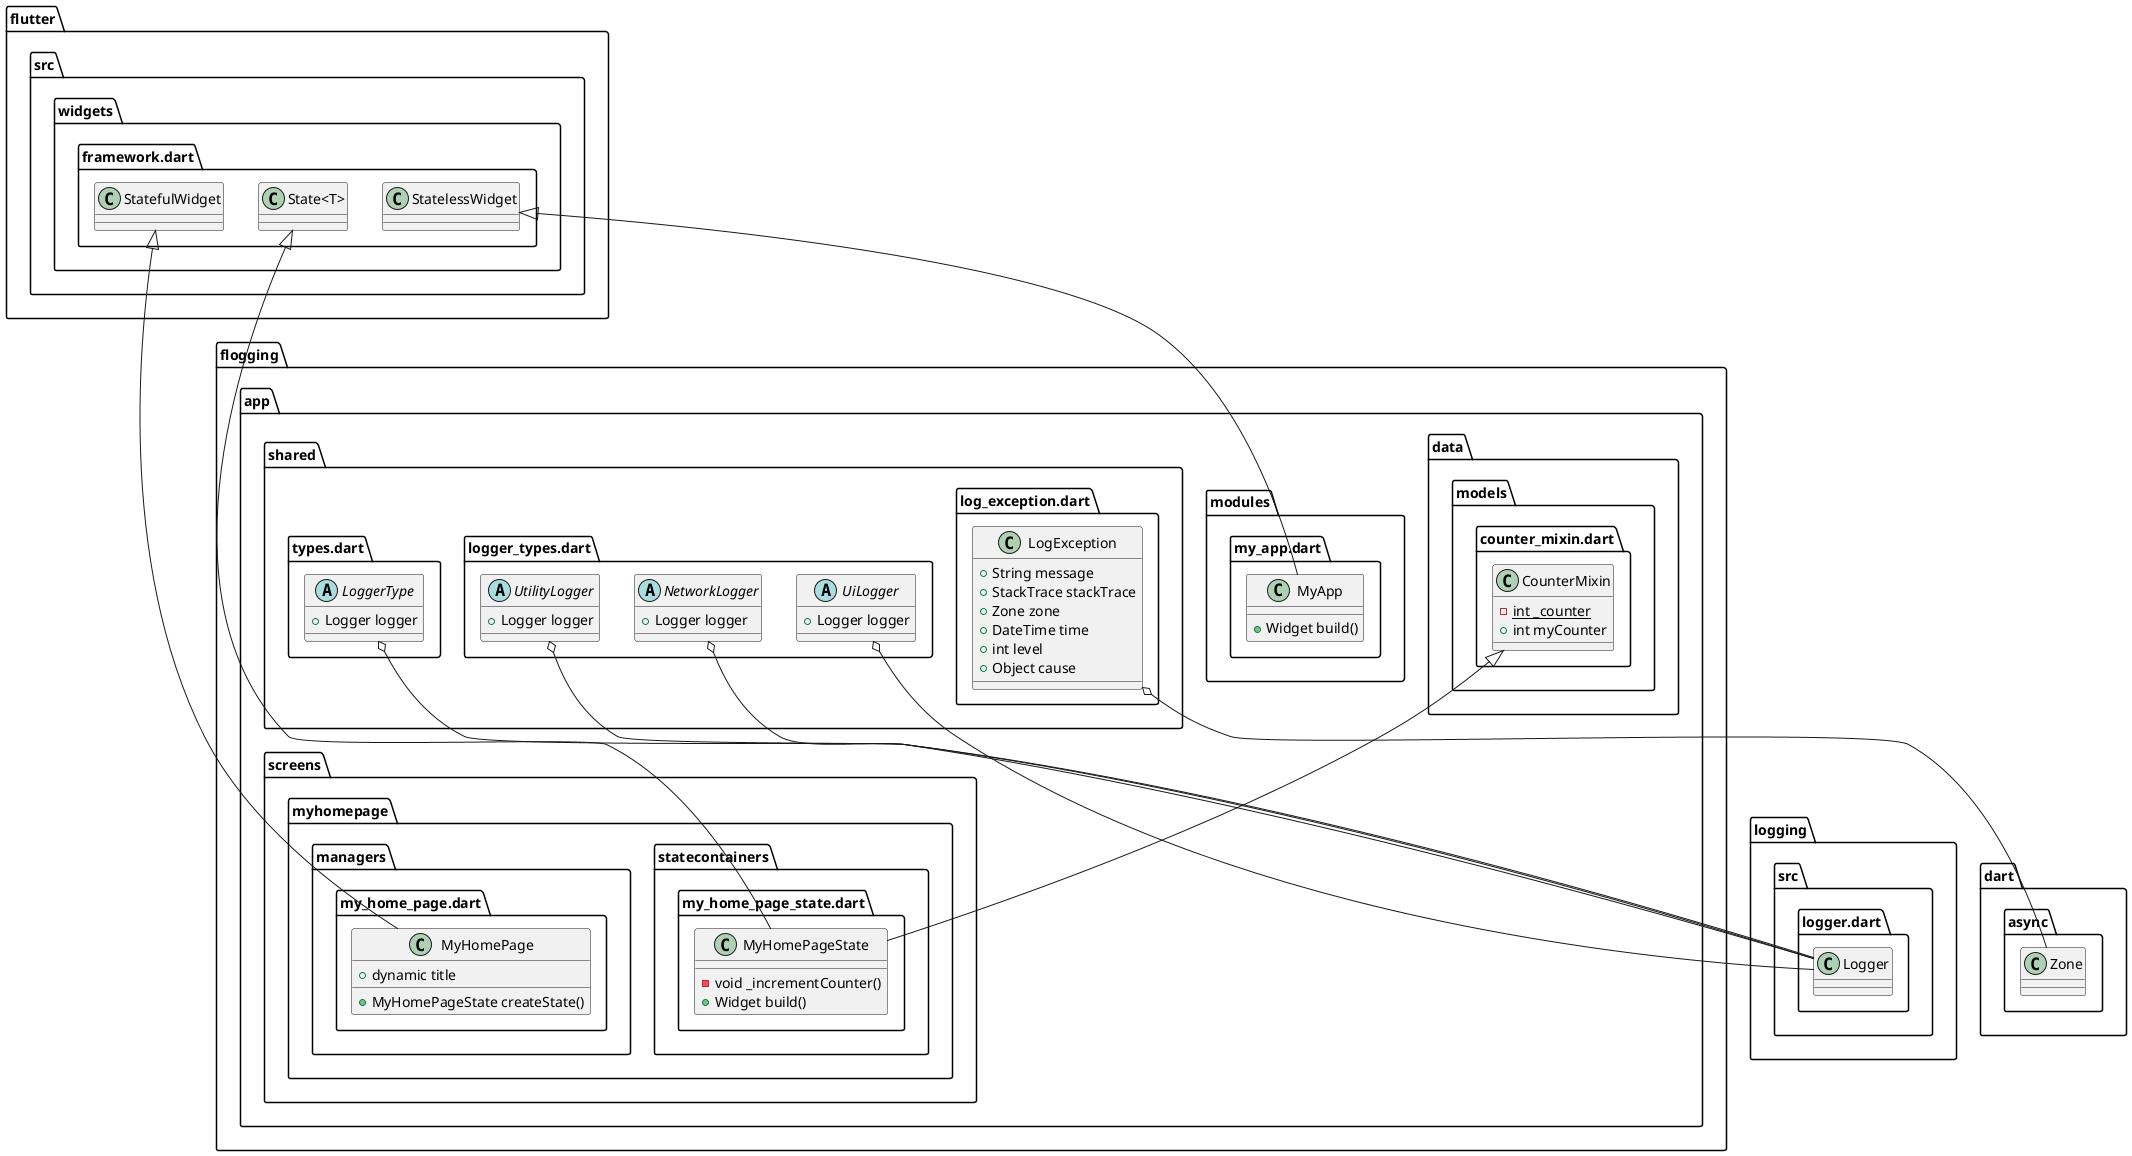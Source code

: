 @startuml
set namespaceSeparator ::

class "flogging::app::data::models::counter_mixin.dart::CounterMixin" {
  {static} -int _counter
  +int myCounter
}

class "flogging::app::modules::my_app.dart::MyApp" {
  +Widget build()
}

"flutter::src::widgets::framework.dart::StatelessWidget" <|-- "flogging::app::modules::my_app.dart::MyApp"

class "flogging::app::screens::myhomepage::managers::my_home_page.dart::MyHomePage" {
  +dynamic title
  +MyHomePageState createState()
}

"flutter::src::widgets::framework.dart::StatefulWidget" <|-- "flogging::app::screens::myhomepage::managers::my_home_page.dart::MyHomePage"

class "flogging::app::screens::myhomepage::statecontainers::my_home_page_state.dart::MyHomePageState" {
  -void _incrementCounter()
  +Widget build()
}

"flutter::src::widgets::framework.dart::State<T>" <|-- "flogging::app::screens::myhomepage::statecontainers::my_home_page_state.dart::MyHomePageState"
"flogging::app::data::models::counter_mixin.dart::CounterMixin" <|-- "flogging::app::screens::myhomepage::statecontainers::my_home_page_state.dart::MyHomePageState"

abstract class "flogging::app::shared::logger_types.dart::UiLogger" {
  +Logger logger
}

"flogging::app::shared::logger_types.dart::UiLogger" o-- "logging::src::logger.dart::Logger"

abstract class "flogging::app::shared::logger_types.dart::NetworkLogger" {
  +Logger logger
}

"flogging::app::shared::logger_types.dart::NetworkLogger" o-- "logging::src::logger.dart::Logger"

abstract class "flogging::app::shared::logger_types.dart::UtilityLogger" {
  +Logger logger
}

"flogging::app::shared::logger_types.dart::UtilityLogger" o-- "logging::src::logger.dart::Logger"

class "flogging::app::shared::log_exception.dart::LogException" {
  +String message
  +StackTrace stackTrace
  +Zone zone
  +DateTime time
  +int level
  +Object cause
}

"flogging::app::shared::log_exception.dart::LogException" o-- "dart::async::Zone"

abstract class "flogging::app::shared::types.dart::LoggerType" {
  +Logger logger
}

"flogging::app::shared::types.dart::LoggerType" o-- "logging::src::logger.dart::Logger"


@enduml